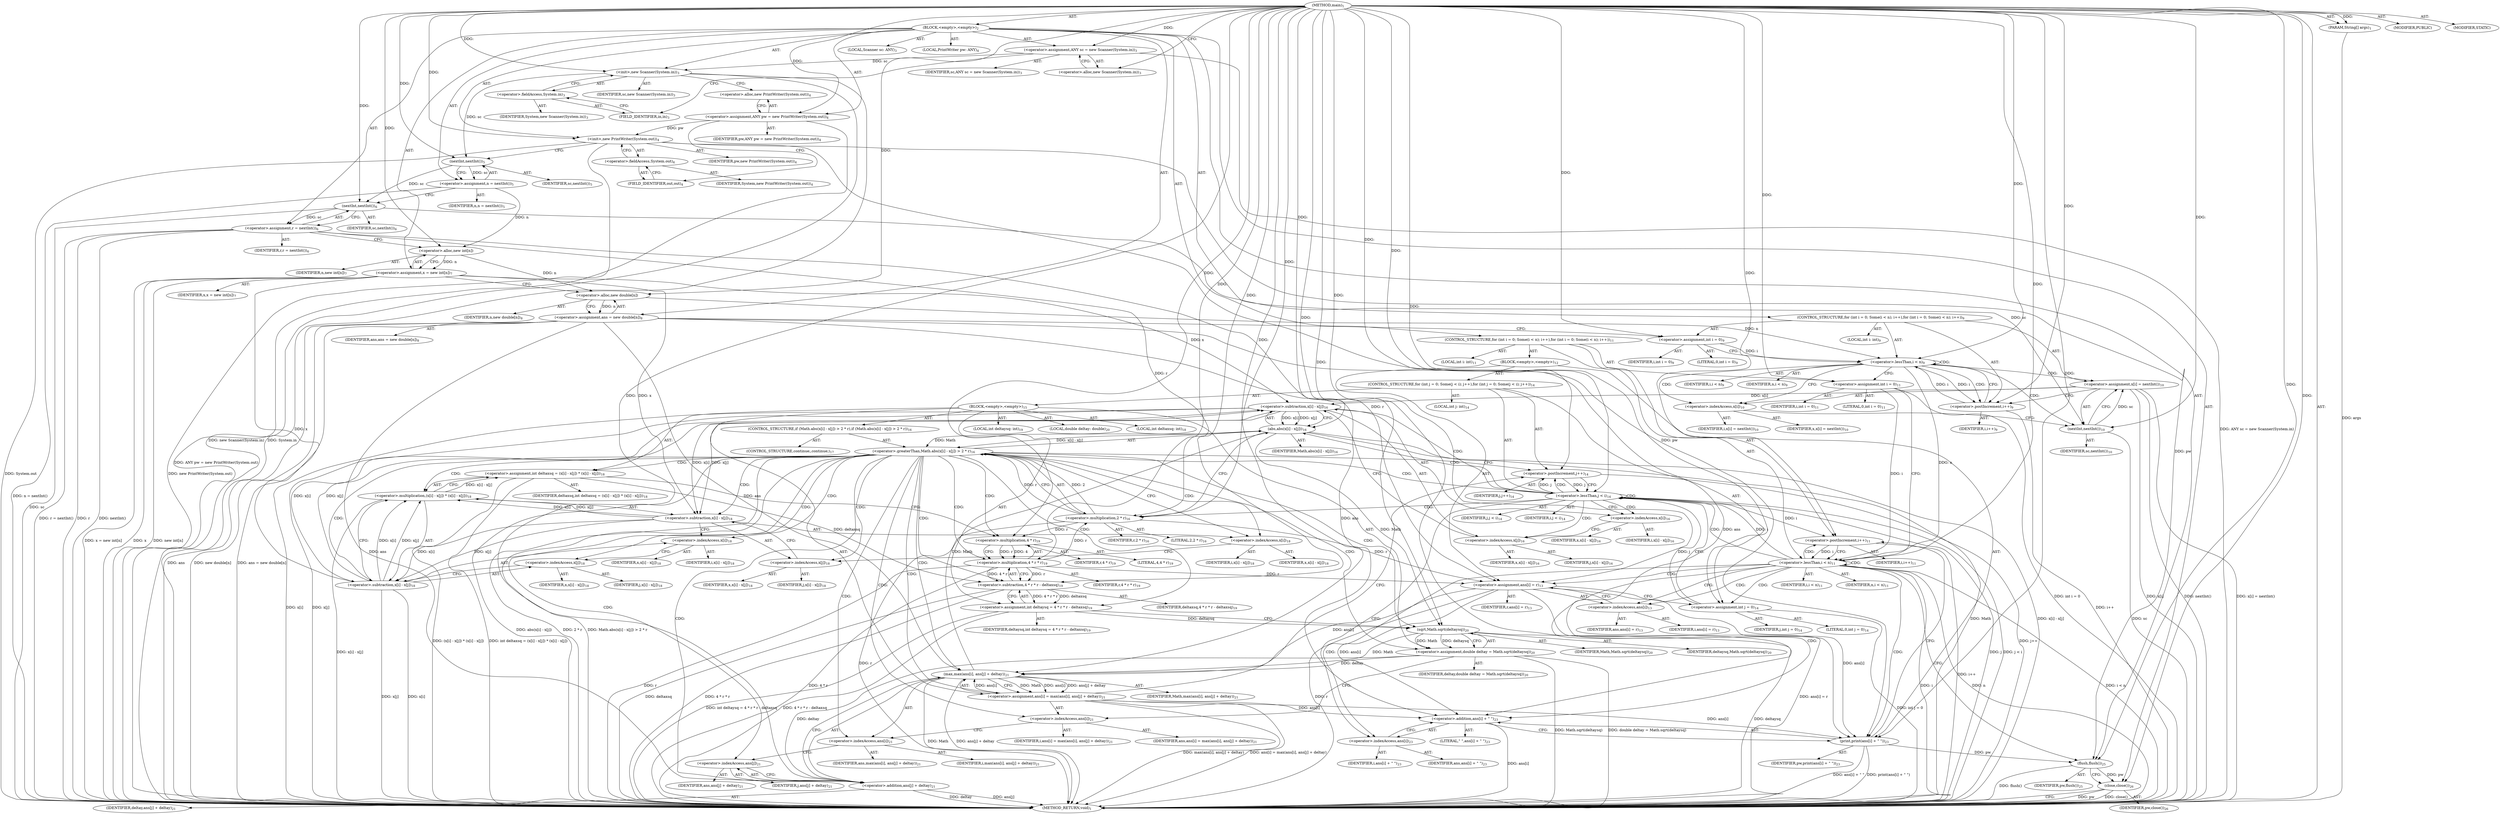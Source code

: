 digraph "main" {  
"21" [label = <(METHOD,main)<SUB>1</SUB>> ]
"22" [label = <(PARAM,String[] args)<SUB>1</SUB>> ]
"23" [label = <(BLOCK,&lt;empty&gt;,&lt;empty&gt;)<SUB>2</SUB>> ]
"4" [label = <(LOCAL,Scanner sc: ANY)<SUB>3</SUB>> ]
"24" [label = <(&lt;operator&gt;.assignment,ANY sc = new Scanner(System.in))<SUB>3</SUB>> ]
"25" [label = <(IDENTIFIER,sc,ANY sc = new Scanner(System.in))<SUB>3</SUB>> ]
"26" [label = <(&lt;operator&gt;.alloc,new Scanner(System.in))<SUB>3</SUB>> ]
"27" [label = <(&lt;init&gt;,new Scanner(System.in))<SUB>3</SUB>> ]
"3" [label = <(IDENTIFIER,sc,new Scanner(System.in))<SUB>3</SUB>> ]
"28" [label = <(&lt;operator&gt;.fieldAccess,System.in)<SUB>3</SUB>> ]
"29" [label = <(IDENTIFIER,System,new Scanner(System.in))<SUB>3</SUB>> ]
"30" [label = <(FIELD_IDENTIFIER,in,in)<SUB>3</SUB>> ]
"6" [label = <(LOCAL,PrintWriter pw: ANY)<SUB>4</SUB>> ]
"31" [label = <(&lt;operator&gt;.assignment,ANY pw = new PrintWriter(System.out))<SUB>4</SUB>> ]
"32" [label = <(IDENTIFIER,pw,ANY pw = new PrintWriter(System.out))<SUB>4</SUB>> ]
"33" [label = <(&lt;operator&gt;.alloc,new PrintWriter(System.out))<SUB>4</SUB>> ]
"34" [label = <(&lt;init&gt;,new PrintWriter(System.out))<SUB>4</SUB>> ]
"5" [label = <(IDENTIFIER,pw,new PrintWriter(System.out))<SUB>4</SUB>> ]
"35" [label = <(&lt;operator&gt;.fieldAccess,System.out)<SUB>4</SUB>> ]
"36" [label = <(IDENTIFIER,System,new PrintWriter(System.out))<SUB>4</SUB>> ]
"37" [label = <(FIELD_IDENTIFIER,out,out)<SUB>4</SUB>> ]
"38" [label = <(&lt;operator&gt;.assignment,n = nextInt())<SUB>5</SUB>> ]
"39" [label = <(IDENTIFIER,n,n = nextInt())<SUB>5</SUB>> ]
"40" [label = <(nextInt,nextInt())<SUB>5</SUB>> ]
"41" [label = <(IDENTIFIER,sc,nextInt())<SUB>5</SUB>> ]
"42" [label = <(&lt;operator&gt;.assignment,r = nextInt())<SUB>6</SUB>> ]
"43" [label = <(IDENTIFIER,r,r = nextInt())<SUB>6</SUB>> ]
"44" [label = <(nextInt,nextInt())<SUB>6</SUB>> ]
"45" [label = <(IDENTIFIER,sc,nextInt())<SUB>6</SUB>> ]
"46" [label = <(&lt;operator&gt;.assignment,x = new int[n])<SUB>7</SUB>> ]
"47" [label = <(IDENTIFIER,x,x = new int[n])<SUB>7</SUB>> ]
"48" [label = <(&lt;operator&gt;.alloc,new int[n])> ]
"49" [label = <(IDENTIFIER,n,new int[n])<SUB>7</SUB>> ]
"50" [label = <(&lt;operator&gt;.assignment,ans = new double[n])<SUB>8</SUB>> ]
"51" [label = <(IDENTIFIER,ans,ans = new double[n])<SUB>8</SUB>> ]
"52" [label = <(&lt;operator&gt;.alloc,new double[n])> ]
"53" [label = <(IDENTIFIER,n,new double[n])<SUB>8</SUB>> ]
"54" [label = <(CONTROL_STRUCTURE,for (int i = 0; Some(i &lt; n); i++),for (int i = 0; Some(i &lt; n); i++))<SUB>9</SUB>> ]
"55" [label = <(LOCAL,int i: int)<SUB>9</SUB>> ]
"56" [label = <(&lt;operator&gt;.assignment,int i = 0)<SUB>9</SUB>> ]
"57" [label = <(IDENTIFIER,i,int i = 0)<SUB>9</SUB>> ]
"58" [label = <(LITERAL,0,int i = 0)<SUB>9</SUB>> ]
"59" [label = <(&lt;operator&gt;.lessThan,i &lt; n)<SUB>9</SUB>> ]
"60" [label = <(IDENTIFIER,i,i &lt; n)<SUB>9</SUB>> ]
"61" [label = <(IDENTIFIER,n,i &lt; n)<SUB>9</SUB>> ]
"62" [label = <(&lt;operator&gt;.postIncrement,i++)<SUB>9</SUB>> ]
"63" [label = <(IDENTIFIER,i,i++)<SUB>9</SUB>> ]
"64" [label = <(&lt;operator&gt;.assignment,x[i] = nextInt())<SUB>10</SUB>> ]
"65" [label = <(&lt;operator&gt;.indexAccess,x[i])<SUB>10</SUB>> ]
"66" [label = <(IDENTIFIER,x,x[i] = nextInt())<SUB>10</SUB>> ]
"67" [label = <(IDENTIFIER,i,x[i] = nextInt())<SUB>10</SUB>> ]
"68" [label = <(nextInt,nextInt())<SUB>10</SUB>> ]
"69" [label = <(IDENTIFIER,sc,nextInt())<SUB>10</SUB>> ]
"70" [label = <(CONTROL_STRUCTURE,for (int i = 0; Some(i &lt; n); i++),for (int i = 0; Some(i &lt; n); i++))<SUB>11</SUB>> ]
"71" [label = <(LOCAL,int i: int)<SUB>11</SUB>> ]
"72" [label = <(&lt;operator&gt;.assignment,int i = 0)<SUB>11</SUB>> ]
"73" [label = <(IDENTIFIER,i,int i = 0)<SUB>11</SUB>> ]
"74" [label = <(LITERAL,0,int i = 0)<SUB>11</SUB>> ]
"75" [label = <(&lt;operator&gt;.lessThan,i &lt; n)<SUB>11</SUB>> ]
"76" [label = <(IDENTIFIER,i,i &lt; n)<SUB>11</SUB>> ]
"77" [label = <(IDENTIFIER,n,i &lt; n)<SUB>11</SUB>> ]
"78" [label = <(&lt;operator&gt;.postIncrement,i++)<SUB>11</SUB>> ]
"79" [label = <(IDENTIFIER,i,i++)<SUB>11</SUB>> ]
"80" [label = <(BLOCK,&lt;empty&gt;,&lt;empty&gt;)<SUB>12</SUB>> ]
"81" [label = <(&lt;operator&gt;.assignment,ans[i] = r)<SUB>13</SUB>> ]
"82" [label = <(&lt;operator&gt;.indexAccess,ans[i])<SUB>13</SUB>> ]
"83" [label = <(IDENTIFIER,ans,ans[i] = r)<SUB>13</SUB>> ]
"84" [label = <(IDENTIFIER,i,ans[i] = r)<SUB>13</SUB>> ]
"85" [label = <(IDENTIFIER,r,ans[i] = r)<SUB>13</SUB>> ]
"86" [label = <(CONTROL_STRUCTURE,for (int j = 0; Some(j &lt; i); j++),for (int j = 0; Some(j &lt; i); j++))<SUB>14</SUB>> ]
"87" [label = <(LOCAL,int j: int)<SUB>14</SUB>> ]
"88" [label = <(&lt;operator&gt;.assignment,int j = 0)<SUB>14</SUB>> ]
"89" [label = <(IDENTIFIER,j,int j = 0)<SUB>14</SUB>> ]
"90" [label = <(LITERAL,0,int j = 0)<SUB>14</SUB>> ]
"91" [label = <(&lt;operator&gt;.lessThan,j &lt; i)<SUB>14</SUB>> ]
"92" [label = <(IDENTIFIER,j,j &lt; i)<SUB>14</SUB>> ]
"93" [label = <(IDENTIFIER,i,j &lt; i)<SUB>14</SUB>> ]
"94" [label = <(&lt;operator&gt;.postIncrement,j++)<SUB>14</SUB>> ]
"95" [label = <(IDENTIFIER,j,j++)<SUB>14</SUB>> ]
"96" [label = <(BLOCK,&lt;empty&gt;,&lt;empty&gt;)<SUB>15</SUB>> ]
"97" [label = <(CONTROL_STRUCTURE,if (Math.abs(x[i] - x[j]) &gt; 2 * r),if (Math.abs(x[i] - x[j]) &gt; 2 * r))<SUB>16</SUB>> ]
"98" [label = <(&lt;operator&gt;.greaterThan,Math.abs(x[i] - x[j]) &gt; 2 * r)<SUB>16</SUB>> ]
"99" [label = <(abs,abs(x[i] - x[j]))<SUB>16</SUB>> ]
"100" [label = <(IDENTIFIER,Math,abs(x[i] - x[j]))<SUB>16</SUB>> ]
"101" [label = <(&lt;operator&gt;.subtraction,x[i] - x[j])<SUB>16</SUB>> ]
"102" [label = <(&lt;operator&gt;.indexAccess,x[i])<SUB>16</SUB>> ]
"103" [label = <(IDENTIFIER,x,x[i] - x[j])<SUB>16</SUB>> ]
"104" [label = <(IDENTIFIER,i,x[i] - x[j])<SUB>16</SUB>> ]
"105" [label = <(&lt;operator&gt;.indexAccess,x[j])<SUB>16</SUB>> ]
"106" [label = <(IDENTIFIER,x,x[i] - x[j])<SUB>16</SUB>> ]
"107" [label = <(IDENTIFIER,j,x[i] - x[j])<SUB>16</SUB>> ]
"108" [label = <(&lt;operator&gt;.multiplication,2 * r)<SUB>16</SUB>> ]
"109" [label = <(LITERAL,2,2 * r)<SUB>16</SUB>> ]
"110" [label = <(IDENTIFIER,r,2 * r)<SUB>16</SUB>> ]
"111" [label = <(CONTROL_STRUCTURE,continue;,continue;)<SUB>17</SUB>> ]
"112" [label = <(LOCAL,int deltaxsq: int)<SUB>18</SUB>> ]
"113" [label = <(&lt;operator&gt;.assignment,int deltaxsq = (x[i] - x[j]) * (x[i] - x[j]))<SUB>18</SUB>> ]
"114" [label = <(IDENTIFIER,deltaxsq,int deltaxsq = (x[i] - x[j]) * (x[i] - x[j]))<SUB>18</SUB>> ]
"115" [label = <(&lt;operator&gt;.multiplication,(x[i] - x[j]) * (x[i] - x[j]))<SUB>18</SUB>> ]
"116" [label = <(&lt;operator&gt;.subtraction,x[i] - x[j])<SUB>18</SUB>> ]
"117" [label = <(&lt;operator&gt;.indexAccess,x[i])<SUB>18</SUB>> ]
"118" [label = <(IDENTIFIER,x,x[i] - x[j])<SUB>18</SUB>> ]
"119" [label = <(IDENTIFIER,i,x[i] - x[j])<SUB>18</SUB>> ]
"120" [label = <(&lt;operator&gt;.indexAccess,x[j])<SUB>18</SUB>> ]
"121" [label = <(IDENTIFIER,x,x[i] - x[j])<SUB>18</SUB>> ]
"122" [label = <(IDENTIFIER,j,x[i] - x[j])<SUB>18</SUB>> ]
"123" [label = <(&lt;operator&gt;.subtraction,x[i] - x[j])<SUB>18</SUB>> ]
"124" [label = <(&lt;operator&gt;.indexAccess,x[i])<SUB>18</SUB>> ]
"125" [label = <(IDENTIFIER,x,x[i] - x[j])<SUB>18</SUB>> ]
"126" [label = <(IDENTIFIER,i,x[i] - x[j])<SUB>18</SUB>> ]
"127" [label = <(&lt;operator&gt;.indexAccess,x[j])<SUB>18</SUB>> ]
"128" [label = <(IDENTIFIER,x,x[i] - x[j])<SUB>18</SUB>> ]
"129" [label = <(IDENTIFIER,j,x[i] - x[j])<SUB>18</SUB>> ]
"130" [label = <(LOCAL,int deltaysq: int)<SUB>19</SUB>> ]
"131" [label = <(&lt;operator&gt;.assignment,int deltaysq = 4 * r * r - deltaxsq)<SUB>19</SUB>> ]
"132" [label = <(IDENTIFIER,deltaysq,int deltaysq = 4 * r * r - deltaxsq)<SUB>19</SUB>> ]
"133" [label = <(&lt;operator&gt;.subtraction,4 * r * r - deltaxsq)<SUB>19</SUB>> ]
"134" [label = <(&lt;operator&gt;.multiplication,4 * r * r)<SUB>19</SUB>> ]
"135" [label = <(&lt;operator&gt;.multiplication,4 * r)<SUB>19</SUB>> ]
"136" [label = <(LITERAL,4,4 * r)<SUB>19</SUB>> ]
"137" [label = <(IDENTIFIER,r,4 * r)<SUB>19</SUB>> ]
"138" [label = <(IDENTIFIER,r,4 * r * r)<SUB>19</SUB>> ]
"139" [label = <(IDENTIFIER,deltaxsq,4 * r * r - deltaxsq)<SUB>19</SUB>> ]
"140" [label = <(LOCAL,double deltay: double)<SUB>20</SUB>> ]
"141" [label = <(&lt;operator&gt;.assignment,double deltay = Math.sqrt(deltaysq))<SUB>20</SUB>> ]
"142" [label = <(IDENTIFIER,deltay,double deltay = Math.sqrt(deltaysq))<SUB>20</SUB>> ]
"143" [label = <(sqrt,Math.sqrt(deltaysq))<SUB>20</SUB>> ]
"144" [label = <(IDENTIFIER,Math,Math.sqrt(deltaysq))<SUB>20</SUB>> ]
"145" [label = <(IDENTIFIER,deltaysq,Math.sqrt(deltaysq))<SUB>20</SUB>> ]
"146" [label = <(&lt;operator&gt;.assignment,ans[i] = max(ans[i], ans[j] + deltay))<SUB>21</SUB>> ]
"147" [label = <(&lt;operator&gt;.indexAccess,ans[i])<SUB>21</SUB>> ]
"148" [label = <(IDENTIFIER,ans,ans[i] = max(ans[i], ans[j] + deltay))<SUB>21</SUB>> ]
"149" [label = <(IDENTIFIER,i,ans[i] = max(ans[i], ans[j] + deltay))<SUB>21</SUB>> ]
"150" [label = <(max,max(ans[i], ans[j] + deltay))<SUB>21</SUB>> ]
"151" [label = <(IDENTIFIER,Math,max(ans[i], ans[j] + deltay))<SUB>21</SUB>> ]
"152" [label = <(&lt;operator&gt;.indexAccess,ans[i])<SUB>21</SUB>> ]
"153" [label = <(IDENTIFIER,ans,max(ans[i], ans[j] + deltay))<SUB>21</SUB>> ]
"154" [label = <(IDENTIFIER,i,max(ans[i], ans[j] + deltay))<SUB>21</SUB>> ]
"155" [label = <(&lt;operator&gt;.addition,ans[j] + deltay)<SUB>21</SUB>> ]
"156" [label = <(&lt;operator&gt;.indexAccess,ans[j])<SUB>21</SUB>> ]
"157" [label = <(IDENTIFIER,ans,ans[j] + deltay)<SUB>21</SUB>> ]
"158" [label = <(IDENTIFIER,j,ans[j] + deltay)<SUB>21</SUB>> ]
"159" [label = <(IDENTIFIER,deltay,ans[j] + deltay)<SUB>21</SUB>> ]
"160" [label = <(print,print(ans[i] + &quot; &quot;))<SUB>23</SUB>> ]
"161" [label = <(IDENTIFIER,pw,print(ans[i] + &quot; &quot;))<SUB>23</SUB>> ]
"162" [label = <(&lt;operator&gt;.addition,ans[i] + &quot; &quot;)<SUB>23</SUB>> ]
"163" [label = <(&lt;operator&gt;.indexAccess,ans[i])<SUB>23</SUB>> ]
"164" [label = <(IDENTIFIER,ans,ans[i] + &quot; &quot;)<SUB>23</SUB>> ]
"165" [label = <(IDENTIFIER,i,ans[i] + &quot; &quot;)<SUB>23</SUB>> ]
"166" [label = <(LITERAL,&quot; &quot;,ans[i] + &quot; &quot;)<SUB>23</SUB>> ]
"167" [label = <(flush,flush())<SUB>25</SUB>> ]
"168" [label = <(IDENTIFIER,pw,flush())<SUB>25</SUB>> ]
"169" [label = <(close,close())<SUB>26</SUB>> ]
"170" [label = <(IDENTIFIER,pw,close())<SUB>26</SUB>> ]
"171" [label = <(MODIFIER,PUBLIC)> ]
"172" [label = <(MODIFIER,STATIC)> ]
"173" [label = <(METHOD_RETURN,void)<SUB>1</SUB>> ]
  "21" -> "22"  [ label = "AST: "] 
  "21" -> "23"  [ label = "AST: "] 
  "21" -> "171"  [ label = "AST: "] 
  "21" -> "172"  [ label = "AST: "] 
  "21" -> "173"  [ label = "AST: "] 
  "23" -> "4"  [ label = "AST: "] 
  "23" -> "24"  [ label = "AST: "] 
  "23" -> "27"  [ label = "AST: "] 
  "23" -> "6"  [ label = "AST: "] 
  "23" -> "31"  [ label = "AST: "] 
  "23" -> "34"  [ label = "AST: "] 
  "23" -> "38"  [ label = "AST: "] 
  "23" -> "42"  [ label = "AST: "] 
  "23" -> "46"  [ label = "AST: "] 
  "23" -> "50"  [ label = "AST: "] 
  "23" -> "54"  [ label = "AST: "] 
  "23" -> "70"  [ label = "AST: "] 
  "23" -> "167"  [ label = "AST: "] 
  "23" -> "169"  [ label = "AST: "] 
  "24" -> "25"  [ label = "AST: "] 
  "24" -> "26"  [ label = "AST: "] 
  "27" -> "3"  [ label = "AST: "] 
  "27" -> "28"  [ label = "AST: "] 
  "28" -> "29"  [ label = "AST: "] 
  "28" -> "30"  [ label = "AST: "] 
  "31" -> "32"  [ label = "AST: "] 
  "31" -> "33"  [ label = "AST: "] 
  "34" -> "5"  [ label = "AST: "] 
  "34" -> "35"  [ label = "AST: "] 
  "35" -> "36"  [ label = "AST: "] 
  "35" -> "37"  [ label = "AST: "] 
  "38" -> "39"  [ label = "AST: "] 
  "38" -> "40"  [ label = "AST: "] 
  "40" -> "41"  [ label = "AST: "] 
  "42" -> "43"  [ label = "AST: "] 
  "42" -> "44"  [ label = "AST: "] 
  "44" -> "45"  [ label = "AST: "] 
  "46" -> "47"  [ label = "AST: "] 
  "46" -> "48"  [ label = "AST: "] 
  "48" -> "49"  [ label = "AST: "] 
  "50" -> "51"  [ label = "AST: "] 
  "50" -> "52"  [ label = "AST: "] 
  "52" -> "53"  [ label = "AST: "] 
  "54" -> "55"  [ label = "AST: "] 
  "54" -> "56"  [ label = "AST: "] 
  "54" -> "59"  [ label = "AST: "] 
  "54" -> "62"  [ label = "AST: "] 
  "54" -> "64"  [ label = "AST: "] 
  "56" -> "57"  [ label = "AST: "] 
  "56" -> "58"  [ label = "AST: "] 
  "59" -> "60"  [ label = "AST: "] 
  "59" -> "61"  [ label = "AST: "] 
  "62" -> "63"  [ label = "AST: "] 
  "64" -> "65"  [ label = "AST: "] 
  "64" -> "68"  [ label = "AST: "] 
  "65" -> "66"  [ label = "AST: "] 
  "65" -> "67"  [ label = "AST: "] 
  "68" -> "69"  [ label = "AST: "] 
  "70" -> "71"  [ label = "AST: "] 
  "70" -> "72"  [ label = "AST: "] 
  "70" -> "75"  [ label = "AST: "] 
  "70" -> "78"  [ label = "AST: "] 
  "70" -> "80"  [ label = "AST: "] 
  "72" -> "73"  [ label = "AST: "] 
  "72" -> "74"  [ label = "AST: "] 
  "75" -> "76"  [ label = "AST: "] 
  "75" -> "77"  [ label = "AST: "] 
  "78" -> "79"  [ label = "AST: "] 
  "80" -> "81"  [ label = "AST: "] 
  "80" -> "86"  [ label = "AST: "] 
  "80" -> "160"  [ label = "AST: "] 
  "81" -> "82"  [ label = "AST: "] 
  "81" -> "85"  [ label = "AST: "] 
  "82" -> "83"  [ label = "AST: "] 
  "82" -> "84"  [ label = "AST: "] 
  "86" -> "87"  [ label = "AST: "] 
  "86" -> "88"  [ label = "AST: "] 
  "86" -> "91"  [ label = "AST: "] 
  "86" -> "94"  [ label = "AST: "] 
  "86" -> "96"  [ label = "AST: "] 
  "88" -> "89"  [ label = "AST: "] 
  "88" -> "90"  [ label = "AST: "] 
  "91" -> "92"  [ label = "AST: "] 
  "91" -> "93"  [ label = "AST: "] 
  "94" -> "95"  [ label = "AST: "] 
  "96" -> "97"  [ label = "AST: "] 
  "96" -> "112"  [ label = "AST: "] 
  "96" -> "113"  [ label = "AST: "] 
  "96" -> "130"  [ label = "AST: "] 
  "96" -> "131"  [ label = "AST: "] 
  "96" -> "140"  [ label = "AST: "] 
  "96" -> "141"  [ label = "AST: "] 
  "96" -> "146"  [ label = "AST: "] 
  "97" -> "98"  [ label = "AST: "] 
  "97" -> "111"  [ label = "AST: "] 
  "98" -> "99"  [ label = "AST: "] 
  "98" -> "108"  [ label = "AST: "] 
  "99" -> "100"  [ label = "AST: "] 
  "99" -> "101"  [ label = "AST: "] 
  "101" -> "102"  [ label = "AST: "] 
  "101" -> "105"  [ label = "AST: "] 
  "102" -> "103"  [ label = "AST: "] 
  "102" -> "104"  [ label = "AST: "] 
  "105" -> "106"  [ label = "AST: "] 
  "105" -> "107"  [ label = "AST: "] 
  "108" -> "109"  [ label = "AST: "] 
  "108" -> "110"  [ label = "AST: "] 
  "113" -> "114"  [ label = "AST: "] 
  "113" -> "115"  [ label = "AST: "] 
  "115" -> "116"  [ label = "AST: "] 
  "115" -> "123"  [ label = "AST: "] 
  "116" -> "117"  [ label = "AST: "] 
  "116" -> "120"  [ label = "AST: "] 
  "117" -> "118"  [ label = "AST: "] 
  "117" -> "119"  [ label = "AST: "] 
  "120" -> "121"  [ label = "AST: "] 
  "120" -> "122"  [ label = "AST: "] 
  "123" -> "124"  [ label = "AST: "] 
  "123" -> "127"  [ label = "AST: "] 
  "124" -> "125"  [ label = "AST: "] 
  "124" -> "126"  [ label = "AST: "] 
  "127" -> "128"  [ label = "AST: "] 
  "127" -> "129"  [ label = "AST: "] 
  "131" -> "132"  [ label = "AST: "] 
  "131" -> "133"  [ label = "AST: "] 
  "133" -> "134"  [ label = "AST: "] 
  "133" -> "139"  [ label = "AST: "] 
  "134" -> "135"  [ label = "AST: "] 
  "134" -> "138"  [ label = "AST: "] 
  "135" -> "136"  [ label = "AST: "] 
  "135" -> "137"  [ label = "AST: "] 
  "141" -> "142"  [ label = "AST: "] 
  "141" -> "143"  [ label = "AST: "] 
  "143" -> "144"  [ label = "AST: "] 
  "143" -> "145"  [ label = "AST: "] 
  "146" -> "147"  [ label = "AST: "] 
  "146" -> "150"  [ label = "AST: "] 
  "147" -> "148"  [ label = "AST: "] 
  "147" -> "149"  [ label = "AST: "] 
  "150" -> "151"  [ label = "AST: "] 
  "150" -> "152"  [ label = "AST: "] 
  "150" -> "155"  [ label = "AST: "] 
  "152" -> "153"  [ label = "AST: "] 
  "152" -> "154"  [ label = "AST: "] 
  "155" -> "156"  [ label = "AST: "] 
  "155" -> "159"  [ label = "AST: "] 
  "156" -> "157"  [ label = "AST: "] 
  "156" -> "158"  [ label = "AST: "] 
  "160" -> "161"  [ label = "AST: "] 
  "160" -> "162"  [ label = "AST: "] 
  "162" -> "163"  [ label = "AST: "] 
  "162" -> "166"  [ label = "AST: "] 
  "163" -> "164"  [ label = "AST: "] 
  "163" -> "165"  [ label = "AST: "] 
  "167" -> "168"  [ label = "AST: "] 
  "169" -> "170"  [ label = "AST: "] 
  "24" -> "30"  [ label = "CFG: "] 
  "27" -> "33"  [ label = "CFG: "] 
  "31" -> "37"  [ label = "CFG: "] 
  "34" -> "40"  [ label = "CFG: "] 
  "38" -> "44"  [ label = "CFG: "] 
  "42" -> "48"  [ label = "CFG: "] 
  "46" -> "52"  [ label = "CFG: "] 
  "50" -> "56"  [ label = "CFG: "] 
  "167" -> "169"  [ label = "CFG: "] 
  "169" -> "173"  [ label = "CFG: "] 
  "26" -> "24"  [ label = "CFG: "] 
  "28" -> "27"  [ label = "CFG: "] 
  "33" -> "31"  [ label = "CFG: "] 
  "35" -> "34"  [ label = "CFG: "] 
  "40" -> "38"  [ label = "CFG: "] 
  "44" -> "42"  [ label = "CFG: "] 
  "48" -> "46"  [ label = "CFG: "] 
  "52" -> "50"  [ label = "CFG: "] 
  "56" -> "59"  [ label = "CFG: "] 
  "59" -> "65"  [ label = "CFG: "] 
  "59" -> "72"  [ label = "CFG: "] 
  "62" -> "59"  [ label = "CFG: "] 
  "64" -> "62"  [ label = "CFG: "] 
  "72" -> "75"  [ label = "CFG: "] 
  "75" -> "82"  [ label = "CFG: "] 
  "75" -> "167"  [ label = "CFG: "] 
  "78" -> "75"  [ label = "CFG: "] 
  "30" -> "28"  [ label = "CFG: "] 
  "37" -> "35"  [ label = "CFG: "] 
  "65" -> "68"  [ label = "CFG: "] 
  "68" -> "64"  [ label = "CFG: "] 
  "81" -> "88"  [ label = "CFG: "] 
  "160" -> "78"  [ label = "CFG: "] 
  "82" -> "81"  [ label = "CFG: "] 
  "88" -> "91"  [ label = "CFG: "] 
  "91" -> "102"  [ label = "CFG: "] 
  "91" -> "163"  [ label = "CFG: "] 
  "94" -> "91"  [ label = "CFG: "] 
  "162" -> "160"  [ label = "CFG: "] 
  "113" -> "135"  [ label = "CFG: "] 
  "131" -> "143"  [ label = "CFG: "] 
  "141" -> "147"  [ label = "CFG: "] 
  "146" -> "94"  [ label = "CFG: "] 
  "163" -> "162"  [ label = "CFG: "] 
  "98" -> "94"  [ label = "CFG: "] 
  "98" -> "117"  [ label = "CFG: "] 
  "115" -> "113"  [ label = "CFG: "] 
  "133" -> "131"  [ label = "CFG: "] 
  "143" -> "141"  [ label = "CFG: "] 
  "147" -> "152"  [ label = "CFG: "] 
  "150" -> "146"  [ label = "CFG: "] 
  "99" -> "108"  [ label = "CFG: "] 
  "108" -> "98"  [ label = "CFG: "] 
  "116" -> "124"  [ label = "CFG: "] 
  "123" -> "115"  [ label = "CFG: "] 
  "134" -> "133"  [ label = "CFG: "] 
  "152" -> "156"  [ label = "CFG: "] 
  "155" -> "150"  [ label = "CFG: "] 
  "101" -> "99"  [ label = "CFG: "] 
  "117" -> "120"  [ label = "CFG: "] 
  "120" -> "116"  [ label = "CFG: "] 
  "124" -> "127"  [ label = "CFG: "] 
  "127" -> "123"  [ label = "CFG: "] 
  "135" -> "134"  [ label = "CFG: "] 
  "156" -> "155"  [ label = "CFG: "] 
  "102" -> "105"  [ label = "CFG: "] 
  "105" -> "101"  [ label = "CFG: "] 
  "21" -> "26"  [ label = "CFG: "] 
  "22" -> "173"  [ label = "DDG: args"] 
  "24" -> "173"  [ label = "DDG: ANY sc = new Scanner(System.in)"] 
  "27" -> "173"  [ label = "DDG: System.in"] 
  "27" -> "173"  [ label = "DDG: new Scanner(System.in)"] 
  "31" -> "173"  [ label = "DDG: ANY pw = new PrintWriter(System.out)"] 
  "34" -> "173"  [ label = "DDG: System.out"] 
  "34" -> "173"  [ label = "DDG: new PrintWriter(System.out)"] 
  "38" -> "173"  [ label = "DDG: n = nextInt()"] 
  "42" -> "173"  [ label = "DDG: r"] 
  "44" -> "173"  [ label = "DDG: sc"] 
  "42" -> "173"  [ label = "DDG: nextInt()"] 
  "42" -> "173"  [ label = "DDG: r = nextInt()"] 
  "46" -> "173"  [ label = "DDG: x"] 
  "46" -> "173"  [ label = "DDG: new int[n]"] 
  "46" -> "173"  [ label = "DDG: x = new int[n]"] 
  "50" -> "173"  [ label = "DDG: ans"] 
  "50" -> "173"  [ label = "DDG: new double[n]"] 
  "50" -> "173"  [ label = "DDG: ans = new double[n]"] 
  "72" -> "173"  [ label = "DDG: int i = 0"] 
  "75" -> "173"  [ label = "DDG: i"] 
  "75" -> "173"  [ label = "DDG: n"] 
  "75" -> "173"  [ label = "DDG: i &lt; n"] 
  "167" -> "173"  [ label = "DDG: flush()"] 
  "169" -> "173"  [ label = "DDG: pw"] 
  "169" -> "173"  [ label = "DDG: close()"] 
  "81" -> "173"  [ label = "DDG: r"] 
  "81" -> "173"  [ label = "DDG: ans[i] = r"] 
  "88" -> "173"  [ label = "DDG: int j = 0"] 
  "91" -> "173"  [ label = "DDG: j"] 
  "91" -> "173"  [ label = "DDG: j &lt; i"] 
  "162" -> "173"  [ label = "DDG: ans[i]"] 
  "160" -> "173"  [ label = "DDG: ans[i] + &quot; &quot;"] 
  "160" -> "173"  [ label = "DDG: print(ans[i] + &quot; &quot;)"] 
  "78" -> "173"  [ label = "DDG: i++"] 
  "99" -> "173"  [ label = "DDG: Math"] 
  "101" -> "173"  [ label = "DDG: x[i]"] 
  "101" -> "173"  [ label = "DDG: x[j]"] 
  "99" -> "173"  [ label = "DDG: x[i] - x[j]"] 
  "98" -> "173"  [ label = "DDG: abs(x[i] - x[j])"] 
  "108" -> "173"  [ label = "DDG: r"] 
  "98" -> "173"  [ label = "DDG: 2 * r"] 
  "98" -> "173"  [ label = "DDG: Math.abs(x[i] - x[j]) &gt; 2 * r"] 
  "115" -> "173"  [ label = "DDG: x[i] - x[j]"] 
  "123" -> "173"  [ label = "DDG: x[i]"] 
  "123" -> "173"  [ label = "DDG: x[j]"] 
  "113" -> "173"  [ label = "DDG: (x[i] - x[j]) * (x[i] - x[j])"] 
  "113" -> "173"  [ label = "DDG: int deltaxsq = (x[i] - x[j]) * (x[i] - x[j])"] 
  "134" -> "173"  [ label = "DDG: 4 * r"] 
  "134" -> "173"  [ label = "DDG: r"] 
  "133" -> "173"  [ label = "DDG: 4 * r * r"] 
  "133" -> "173"  [ label = "DDG: deltaxsq"] 
  "131" -> "173"  [ label = "DDG: 4 * r * r - deltaxsq"] 
  "131" -> "173"  [ label = "DDG: int deltaysq = 4 * r * r - deltaxsq"] 
  "143" -> "173"  [ label = "DDG: deltaysq"] 
  "141" -> "173"  [ label = "DDG: Math.sqrt(deltaysq)"] 
  "141" -> "173"  [ label = "DDG: double deltay = Math.sqrt(deltaysq)"] 
  "150" -> "173"  [ label = "DDG: Math"] 
  "155" -> "173"  [ label = "DDG: ans[j]"] 
  "155" -> "173"  [ label = "DDG: deltay"] 
  "150" -> "173"  [ label = "DDG: ans[j] + deltay"] 
  "146" -> "173"  [ label = "DDG: max(ans[i], ans[j] + deltay)"] 
  "146" -> "173"  [ label = "DDG: ans[i] = max(ans[i], ans[j] + deltay)"] 
  "94" -> "173"  [ label = "DDG: j++"] 
  "64" -> "173"  [ label = "DDG: x[i]"] 
  "68" -> "173"  [ label = "DDG: sc"] 
  "64" -> "173"  [ label = "DDG: nextInt()"] 
  "64" -> "173"  [ label = "DDG: x[i] = nextInt()"] 
  "62" -> "173"  [ label = "DDG: i++"] 
  "21" -> "22"  [ label = "DDG: "] 
  "21" -> "24"  [ label = "DDG: "] 
  "21" -> "31"  [ label = "DDG: "] 
  "40" -> "38"  [ label = "DDG: sc"] 
  "44" -> "42"  [ label = "DDG: sc"] 
  "48" -> "46"  [ label = "DDG: n"] 
  "52" -> "50"  [ label = "DDG: n"] 
  "24" -> "27"  [ label = "DDG: sc"] 
  "21" -> "27"  [ label = "DDG: "] 
  "31" -> "34"  [ label = "DDG: pw"] 
  "21" -> "34"  [ label = "DDG: "] 
  "21" -> "56"  [ label = "DDG: "] 
  "68" -> "64"  [ label = "DDG: sc"] 
  "21" -> "72"  [ label = "DDG: "] 
  "34" -> "167"  [ label = "DDG: pw"] 
  "160" -> "167"  [ label = "DDG: pw"] 
  "21" -> "167"  [ label = "DDG: "] 
  "167" -> "169"  [ label = "DDG: pw"] 
  "21" -> "169"  [ label = "DDG: "] 
  "27" -> "40"  [ label = "DDG: sc"] 
  "21" -> "40"  [ label = "DDG: "] 
  "40" -> "44"  [ label = "DDG: sc"] 
  "21" -> "44"  [ label = "DDG: "] 
  "38" -> "48"  [ label = "DDG: n"] 
  "21" -> "48"  [ label = "DDG: "] 
  "48" -> "52"  [ label = "DDG: n"] 
  "21" -> "52"  [ label = "DDG: "] 
  "56" -> "59"  [ label = "DDG: i"] 
  "62" -> "59"  [ label = "DDG: i"] 
  "21" -> "59"  [ label = "DDG: "] 
  "52" -> "59"  [ label = "DDG: n"] 
  "59" -> "62"  [ label = "DDG: i"] 
  "21" -> "62"  [ label = "DDG: "] 
  "72" -> "75"  [ label = "DDG: i"] 
  "78" -> "75"  [ label = "DDG: i"] 
  "21" -> "75"  [ label = "DDG: "] 
  "59" -> "75"  [ label = "DDG: n"] 
  "91" -> "78"  [ label = "DDG: i"] 
  "21" -> "78"  [ label = "DDG: "] 
  "42" -> "81"  [ label = "DDG: r"] 
  "108" -> "81"  [ label = "DDG: r"] 
  "134" -> "81"  [ label = "DDG: r"] 
  "21" -> "81"  [ label = "DDG: "] 
  "44" -> "68"  [ label = "DDG: sc"] 
  "21" -> "68"  [ label = "DDG: "] 
  "21" -> "88"  [ label = "DDG: "] 
  "34" -> "160"  [ label = "DDG: pw"] 
  "21" -> "160"  [ label = "DDG: "] 
  "50" -> "160"  [ label = "DDG: ans"] 
  "81" -> "160"  [ label = "DDG: ans[i]"] 
  "146" -> "160"  [ label = "DDG: ans[i]"] 
  "88" -> "91"  [ label = "DDG: j"] 
  "94" -> "91"  [ label = "DDG: j"] 
  "21" -> "91"  [ label = "DDG: "] 
  "75" -> "91"  [ label = "DDG: i"] 
  "91" -> "94"  [ label = "DDG: j"] 
  "21" -> "94"  [ label = "DDG: "] 
  "115" -> "113"  [ label = "DDG: x[i] - x[j]"] 
  "133" -> "131"  [ label = "DDG: 4 * r * r"] 
  "133" -> "131"  [ label = "DDG: deltaxsq"] 
  "143" -> "141"  [ label = "DDG: Math"] 
  "143" -> "141"  [ label = "DDG: deltaysq"] 
  "150" -> "146"  [ label = "DDG: Math"] 
  "150" -> "146"  [ label = "DDG: ans[i]"] 
  "150" -> "146"  [ label = "DDG: ans[j] + deltay"] 
  "50" -> "162"  [ label = "DDG: ans"] 
  "81" -> "162"  [ label = "DDG: ans[i]"] 
  "146" -> "162"  [ label = "DDG: ans[i]"] 
  "21" -> "162"  [ label = "DDG: "] 
  "99" -> "98"  [ label = "DDG: Math"] 
  "99" -> "98"  [ label = "DDG: x[i] - x[j]"] 
  "108" -> "98"  [ label = "DDG: 2"] 
  "108" -> "98"  [ label = "DDG: r"] 
  "116" -> "115"  [ label = "DDG: x[i]"] 
  "116" -> "115"  [ label = "DDG: x[j]"] 
  "123" -> "115"  [ label = "DDG: x[i]"] 
  "123" -> "115"  [ label = "DDG: x[j]"] 
  "134" -> "133"  [ label = "DDG: 4 * r"] 
  "134" -> "133"  [ label = "DDG: r"] 
  "113" -> "133"  [ label = "DDG: deltaxsq"] 
  "21" -> "133"  [ label = "DDG: "] 
  "99" -> "143"  [ label = "DDG: Math"] 
  "21" -> "143"  [ label = "DDG: "] 
  "131" -> "143"  [ label = "DDG: deltaysq"] 
  "143" -> "150"  [ label = "DDG: Math"] 
  "21" -> "150"  [ label = "DDG: "] 
  "50" -> "150"  [ label = "DDG: ans"] 
  "81" -> "150"  [ label = "DDG: ans[i]"] 
  "146" -> "150"  [ label = "DDG: ans[i]"] 
  "141" -> "150"  [ label = "DDG: deltay"] 
  "150" -> "99"  [ label = "DDG: Math"] 
  "21" -> "99"  [ label = "DDG: "] 
  "101" -> "99"  [ label = "DDG: x[i]"] 
  "101" -> "99"  [ label = "DDG: x[j]"] 
  "21" -> "108"  [ label = "DDG: "] 
  "134" -> "108"  [ label = "DDG: r"] 
  "42" -> "108"  [ label = "DDG: r"] 
  "46" -> "116"  [ label = "DDG: x"] 
  "101" -> "116"  [ label = "DDG: x[i]"] 
  "101" -> "116"  [ label = "DDG: x[j]"] 
  "46" -> "123"  [ label = "DDG: x"] 
  "116" -> "123"  [ label = "DDG: x[i]"] 
  "116" -> "123"  [ label = "DDG: x[j]"] 
  "135" -> "134"  [ label = "DDG: 4"] 
  "135" -> "134"  [ label = "DDG: r"] 
  "21" -> "134"  [ label = "DDG: "] 
  "50" -> "155"  [ label = "DDG: ans"] 
  "141" -> "155"  [ label = "DDG: deltay"] 
  "21" -> "155"  [ label = "DDG: "] 
  "46" -> "101"  [ label = "DDG: x"] 
  "123" -> "101"  [ label = "DDG: x[i]"] 
  "64" -> "101"  [ label = "DDG: x[i]"] 
  "123" -> "101"  [ label = "DDG: x[j]"] 
  "21" -> "135"  [ label = "DDG: "] 
  "108" -> "135"  [ label = "DDG: r"] 
  "59" -> "68"  [ label = "CDG: "] 
  "59" -> "64"  [ label = "CDG: "] 
  "59" -> "65"  [ label = "CDG: "] 
  "59" -> "59"  [ label = "CDG: "] 
  "59" -> "62"  [ label = "CDG: "] 
  "75" -> "160"  [ label = "CDG: "] 
  "75" -> "75"  [ label = "CDG: "] 
  "75" -> "81"  [ label = "CDG: "] 
  "75" -> "163"  [ label = "CDG: "] 
  "75" -> "162"  [ label = "CDG: "] 
  "75" -> "91"  [ label = "CDG: "] 
  "75" -> "82"  [ label = "CDG: "] 
  "75" -> "88"  [ label = "CDG: "] 
  "75" -> "78"  [ label = "CDG: "] 
  "91" -> "94"  [ label = "CDG: "] 
  "91" -> "98"  [ label = "CDG: "] 
  "91" -> "99"  [ label = "CDG: "] 
  "91" -> "102"  [ label = "CDG: "] 
  "91" -> "91"  [ label = "CDG: "] 
  "91" -> "101"  [ label = "CDG: "] 
  "91" -> "105"  [ label = "CDG: "] 
  "91" -> "108"  [ label = "CDG: "] 
  "98" -> "115"  [ label = "CDG: "] 
  "98" -> "141"  [ label = "CDG: "] 
  "98" -> "120"  [ label = "CDG: "] 
  "98" -> "113"  [ label = "CDG: "] 
  "98" -> "116"  [ label = "CDG: "] 
  "98" -> "146"  [ label = "CDG: "] 
  "98" -> "131"  [ label = "CDG: "] 
  "98" -> "150"  [ label = "CDG: "] 
  "98" -> "123"  [ label = "CDG: "] 
  "98" -> "134"  [ label = "CDG: "] 
  "98" -> "143"  [ label = "CDG: "] 
  "98" -> "152"  [ label = "CDG: "] 
  "98" -> "147"  [ label = "CDG: "] 
  "98" -> "135"  [ label = "CDG: "] 
  "98" -> "117"  [ label = "CDG: "] 
  "98" -> "127"  [ label = "CDG: "] 
  "98" -> "155"  [ label = "CDG: "] 
  "98" -> "156"  [ label = "CDG: "] 
  "98" -> "124"  [ label = "CDG: "] 
  "98" -> "133"  [ label = "CDG: "] 
}
